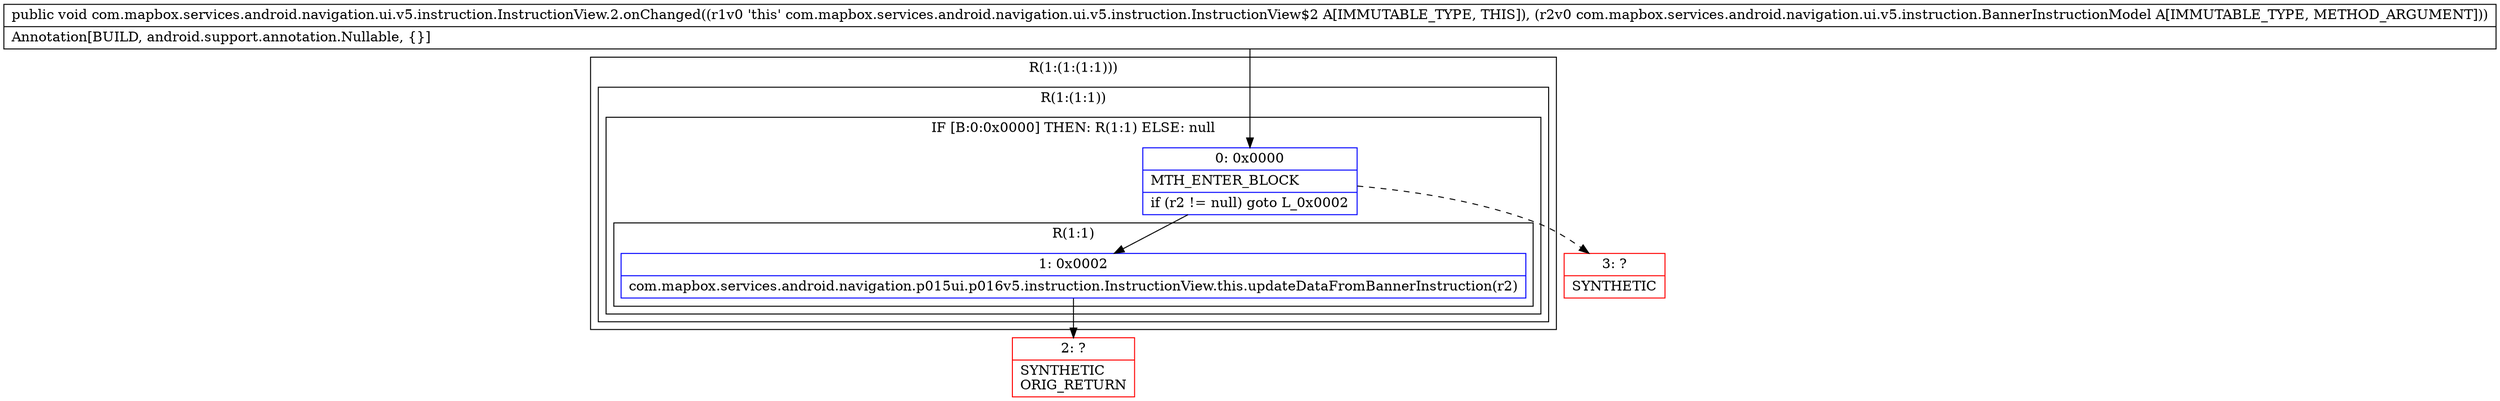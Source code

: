 digraph "CFG forcom.mapbox.services.android.navigation.ui.v5.instruction.InstructionView.2.onChanged(Lcom\/mapbox\/services\/android\/navigation\/ui\/v5\/instruction\/BannerInstructionModel;)V" {
subgraph cluster_Region_1016651715 {
label = "R(1:(1:(1:1)))";
node [shape=record,color=blue];
subgraph cluster_Region_1583287979 {
label = "R(1:(1:1))";
node [shape=record,color=blue];
subgraph cluster_IfRegion_1783055652 {
label = "IF [B:0:0x0000] THEN: R(1:1) ELSE: null";
node [shape=record,color=blue];
Node_0 [shape=record,label="{0\:\ 0x0000|MTH_ENTER_BLOCK\l|if (r2 != null) goto L_0x0002\l}"];
subgraph cluster_Region_684567843 {
label = "R(1:1)";
node [shape=record,color=blue];
Node_1 [shape=record,label="{1\:\ 0x0002|com.mapbox.services.android.navigation.p015ui.p016v5.instruction.InstructionView.this.updateDataFromBannerInstruction(r2)\l}"];
}
}
}
}
Node_2 [shape=record,color=red,label="{2\:\ ?|SYNTHETIC\lORIG_RETURN\l}"];
Node_3 [shape=record,color=red,label="{3\:\ ?|SYNTHETIC\l}"];
MethodNode[shape=record,label="{public void com.mapbox.services.android.navigation.ui.v5.instruction.InstructionView.2.onChanged((r1v0 'this' com.mapbox.services.android.navigation.ui.v5.instruction.InstructionView$2 A[IMMUTABLE_TYPE, THIS]), (r2v0 com.mapbox.services.android.navigation.ui.v5.instruction.BannerInstructionModel A[IMMUTABLE_TYPE, METHOD_ARGUMENT]))  | Annotation[BUILD, android.support.annotation.Nullable, \{\}]\l}"];
MethodNode -> Node_0;
Node_0 -> Node_1;
Node_0 -> Node_3[style=dashed];
Node_1 -> Node_2;
}

